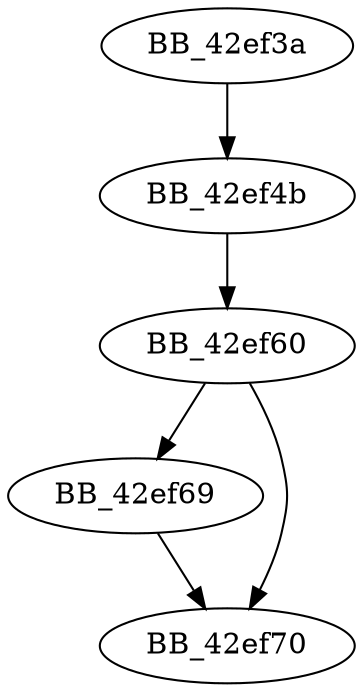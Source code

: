 DiGraph ___crtGetLocaleInfoA{
BB_42ef3a->BB_42ef4b
BB_42ef4b->BB_42ef60
BB_42ef60->BB_42ef69
BB_42ef60->BB_42ef70
BB_42ef69->BB_42ef70
}
